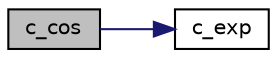 digraph "c_cos"
{
  edge [fontname="Helvetica",fontsize="10",labelfontname="Helvetica",labelfontsize="10"];
  node [fontname="Helvetica",fontsize="10",shape=record];
  rankdir="LR";
  Node0 [label="c_cos",height=0.2,width=0.4,color="black", fillcolor="grey75", style="filled", fontcolor="black"];
  Node0 -> Node1 [color="midnightblue",fontsize="10",style="solid",fontname="Helvetica"];
  Node1 [label="c_exp",height=0.2,width=0.4,color="black", fillcolor="white", style="filled",URL="$fbgc__math_8c.html#a1da63ee12e1b6a2456f2bf0a0d176d9c"];
}
